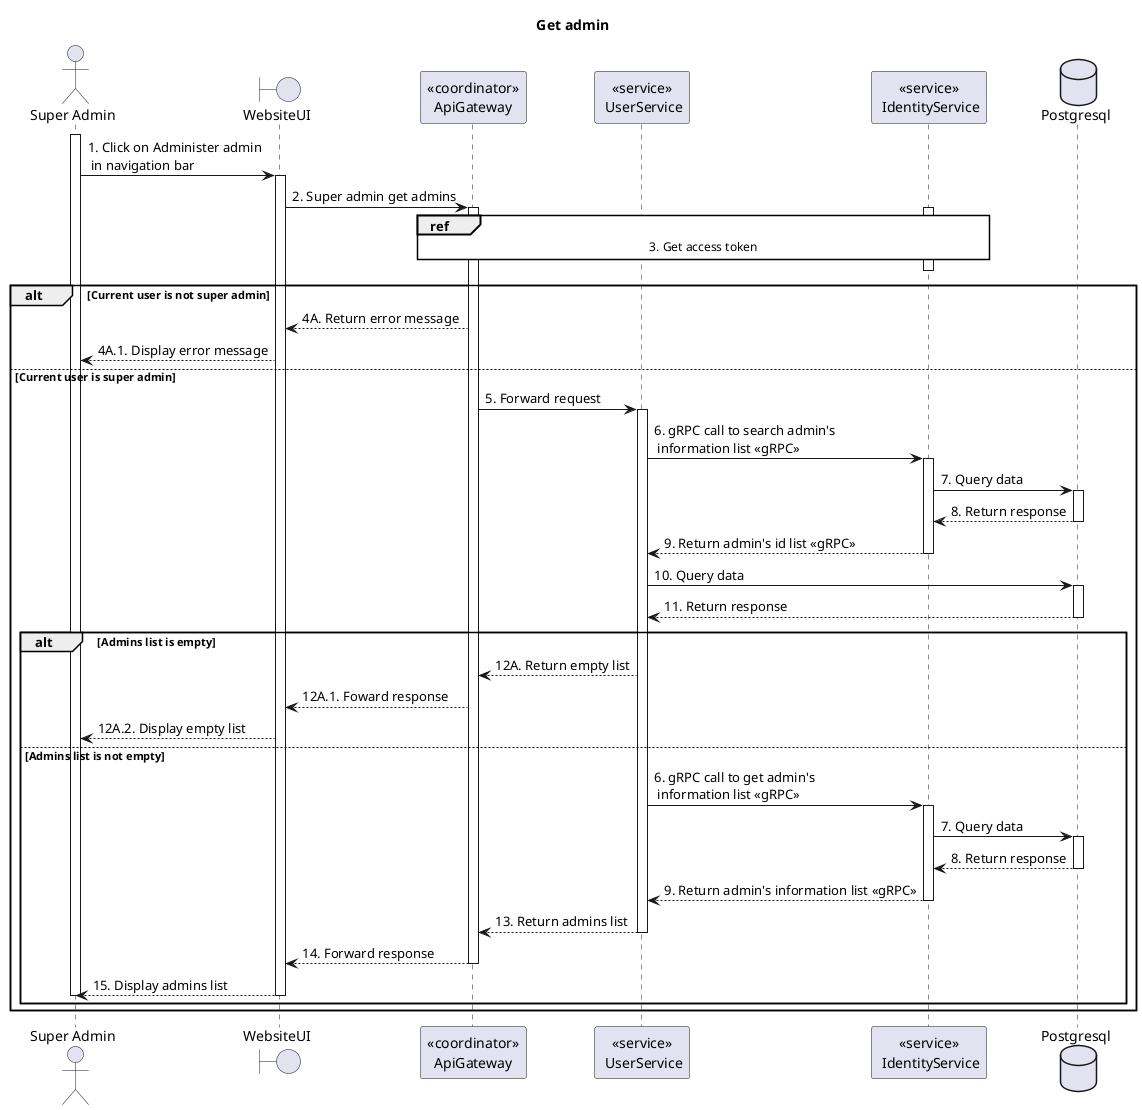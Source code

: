 @startuml Sequence
title "Get admin"
' Style section
<style>
  sequenceDiagram {
    reference {
      BackGroundColor white
    }
}
</style>

actor "Super Admin" as SuperAdmin
activate SuperAdmin

boundary WebsiteUI
participant "<<coordinator>>\nApiGateway" as ApiGateway
participant "<<service>>\n UserService" as UserService
participant "<<service>>\n IdentityService" as IdentityService
database Postgresql

SuperAdmin -> WebsiteUI ++: 1. Click on Administer admin\n in navigation bar

WebsiteUI -> ApiGateway ++: 2. Super admin get admins

activate IdentityService
ref over ApiGateway, IdentityService: 3. Get access token
ApiGateway -[hidden]-> IdentityService
deactivate IdentityService

alt Current user is not super admin
    WebsiteUI <-- ApiGateway: 4A. Return error message
    SuperAdmin <-- WebsiteUI: 4A.1. Display error message
else Current user is super admin
    ApiGateway -> UserService ++: 5. Forward request
    UserService -> IdentityService++: 6. gRPC call to search admin's \n information list <<gRPC>>
    IdentityService -> Postgresql++: 7. Query data
    IdentityService <-- Postgresql--: 8. Return response
    UserService <-- IdentityService--: 9. Return admin's id list <<gRPC>>
    UserService -> Postgresql ++: 10. Query data
    UserService <-- Postgresql--: 11. Return response
    alt Admins list is empty
        ApiGateway <-- UserService: 12A. Return empty list
        WebsiteUI <-- ApiGateway: 12A.1. Foward response
        SuperAdmin <-- WebsiteUI: 12A.2. Display empty list
    else Admins list is not empty
        UserService -> IdentityService++: 6. gRPC call to get admin's \n information list <<gRPC>>
        IdentityService -> Postgresql++: 7. Query data
        IdentityService <-- Postgresql--: 8. Return response
        UserService <-- IdentityService--: 9. Return admin's information list <<gRPC>>
        ApiGateway <-- UserService--: 13. Return admins list
        WebsiteUI <-- ApiGateway--: 14. Forward response
        SuperAdmin <-- WebsiteUI--: 15. Display admins list
        deactivate SuperAdmin
    end alt
end alt

@enduml